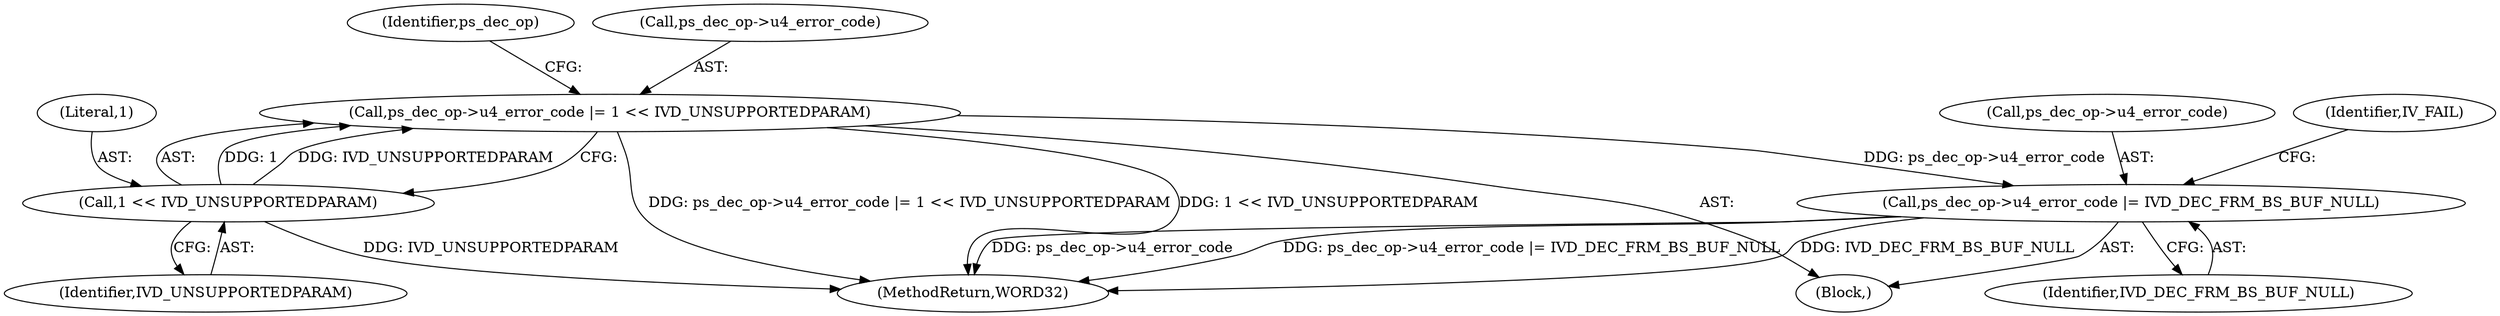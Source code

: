 digraph "0_Android_87fb7909c49e6a4510ba86ace1ffc83459c7e1b9@pointer" {
"1000266" [label="(Call,ps_dec_op->u4_error_code |= 1 << IVD_UNSUPPORTEDPARAM)"];
"1000270" [label="(Call,1 << IVD_UNSUPPORTEDPARAM)"];
"1000273" [label="(Call,ps_dec_op->u4_error_code |= IVD_DEC_FRM_BS_BUF_NULL)"];
"1001903" [label="(MethodReturn,WORD32)"];
"1000277" [label="(Identifier,IVD_DEC_FRM_BS_BUF_NULL)"];
"1000272" [label="(Identifier,IVD_UNSUPPORTEDPARAM)"];
"1000273" [label="(Call,ps_dec_op->u4_error_code |= IVD_DEC_FRM_BS_BUF_NULL)"];
"1000270" [label="(Call,1 << IVD_UNSUPPORTEDPARAM)"];
"1000271" [label="(Literal,1)"];
"1000275" [label="(Identifier,ps_dec_op)"];
"1000265" [label="(Block,)"];
"1000279" [label="(Identifier,IV_FAIL)"];
"1000266" [label="(Call,ps_dec_op->u4_error_code |= 1 << IVD_UNSUPPORTEDPARAM)"];
"1000274" [label="(Call,ps_dec_op->u4_error_code)"];
"1000267" [label="(Call,ps_dec_op->u4_error_code)"];
"1000266" -> "1000265"  [label="AST: "];
"1000266" -> "1000270"  [label="CFG: "];
"1000267" -> "1000266"  [label="AST: "];
"1000270" -> "1000266"  [label="AST: "];
"1000275" -> "1000266"  [label="CFG: "];
"1000266" -> "1001903"  [label="DDG: ps_dec_op->u4_error_code |= 1 << IVD_UNSUPPORTEDPARAM"];
"1000266" -> "1001903"  [label="DDG: 1 << IVD_UNSUPPORTEDPARAM"];
"1000270" -> "1000266"  [label="DDG: 1"];
"1000270" -> "1000266"  [label="DDG: IVD_UNSUPPORTEDPARAM"];
"1000266" -> "1000273"  [label="DDG: ps_dec_op->u4_error_code"];
"1000270" -> "1000272"  [label="CFG: "];
"1000271" -> "1000270"  [label="AST: "];
"1000272" -> "1000270"  [label="AST: "];
"1000270" -> "1001903"  [label="DDG: IVD_UNSUPPORTEDPARAM"];
"1000273" -> "1000265"  [label="AST: "];
"1000273" -> "1000277"  [label="CFG: "];
"1000274" -> "1000273"  [label="AST: "];
"1000277" -> "1000273"  [label="AST: "];
"1000279" -> "1000273"  [label="CFG: "];
"1000273" -> "1001903"  [label="DDG: ps_dec_op->u4_error_code"];
"1000273" -> "1001903"  [label="DDG: ps_dec_op->u4_error_code |= IVD_DEC_FRM_BS_BUF_NULL"];
"1000273" -> "1001903"  [label="DDG: IVD_DEC_FRM_BS_BUF_NULL"];
}
